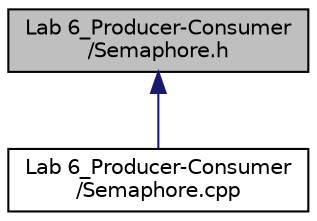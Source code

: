 digraph "Lab 6_Producer-Consumer/Semaphore.h"
{
 // LATEX_PDF_SIZE
  edge [fontname="Helvetica",fontsize="10",labelfontname="Helvetica",labelfontsize="10"];
  node [fontname="Helvetica",fontsize="10",shape=record];
  Node1 [label="Lab 6_Producer-Consumer\l/Semaphore.h",height=0.2,width=0.4,color="black", fillcolor="grey75", style="filled", fontcolor="black",tooltip=" "];
  Node1 -> Node2 [dir="back",color="midnightblue",fontsize="10",style="solid",fontname="Helvetica"];
  Node2 [label="Lab 6_Producer-Consumer\l/Semaphore.cpp",height=0.2,width=0.4,color="black", fillcolor="white", style="filled",URL="$_lab_016___producer-_consumer_2_semaphore_8cpp.html",tooltip=" "];
}
